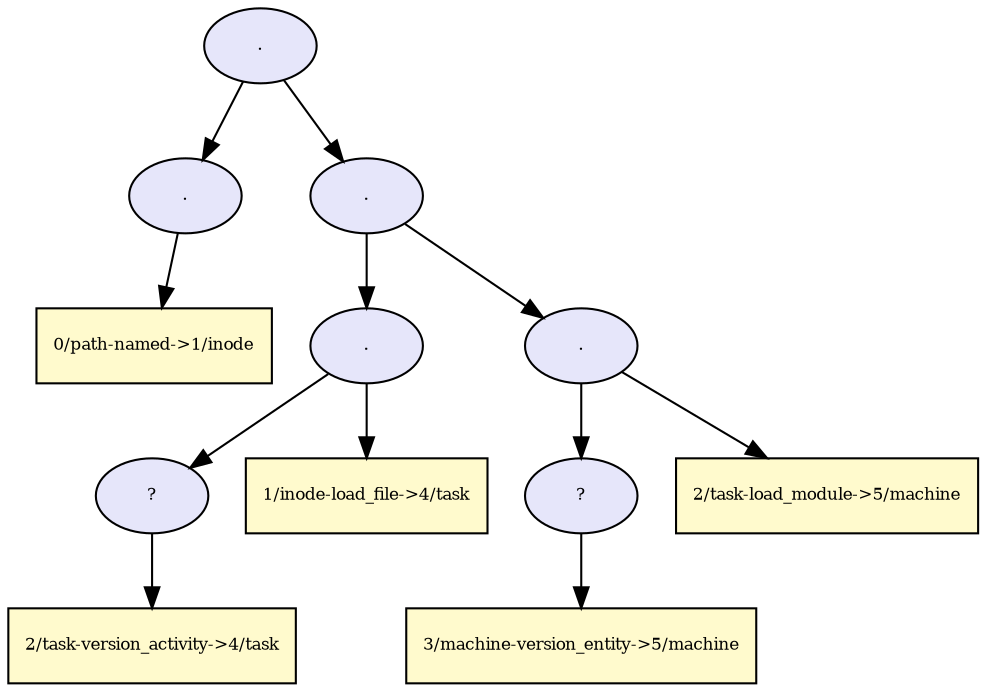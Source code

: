 digraph RGL__DirectedAdjacencyGraph {11[fontsize = 8,label = ".",shape = ellipse, fillcolor="#e6e6fa", style = filled]

11 -> 1[fontsize = 8, color="#000000"]

1[fontsize = 8,label = ".",shape = ellipse, fillcolor="#e6e6fa", style = filled]

1 -> 0[fontsize = 8, color="#000000"]

0[fontsize = 8,label = "0/path-named->1/inode",shape = rectangle, fillcolor="#fffacd", style = filled]

11 -> 10[fontsize = 8, color="#000000"]

10[fontsize = 8,label = ".",shape = ellipse, fillcolor="#e6e6fa", style = filled]

10 -> 5[fontsize = 8, color="#000000"]

5[fontsize = 8,label = ".",shape = ellipse, fillcolor="#e6e6fa", style = filled]

5 -> 3[fontsize = 8, color="#000000"]

3[fontsize = 8,label = "?",shape = ellipse, fillcolor="#e6e6fa", style = filled]

3 -> 2[fontsize = 8, color="#000000"]

2[fontsize = 8,label = "2/task-version_activity->4/task",shape = rectangle, fillcolor="#fffacd", style = filled]

5 -> 4[fontsize = 8, color="#000000"]

4[fontsize = 8,label = "1/inode-load_file->4/task",shape = rectangle, fillcolor="#fffacd", style = filled]

10 -> 9[fontsize = 8, color="#000000"]

9[fontsize = 8,label = ".",shape = ellipse, fillcolor="#e6e6fa", style = filled]

9 -> 7[fontsize = 8, color="#000000"]

7[fontsize = 8,label = "?",shape = ellipse, fillcolor="#e6e6fa", style = filled]

7 -> 6[fontsize = 8, color="#000000"]

6[fontsize = 8,label = "3/machine-version_entity->5/machine",shape = rectangle, fillcolor="#fffacd", style = filled]

9 -> 8[fontsize = 8, color="#000000"]

8[fontsize = 8,label = "2/task-load_module->5/machine",shape = rectangle, fillcolor="#fffacd", style = filled]

}